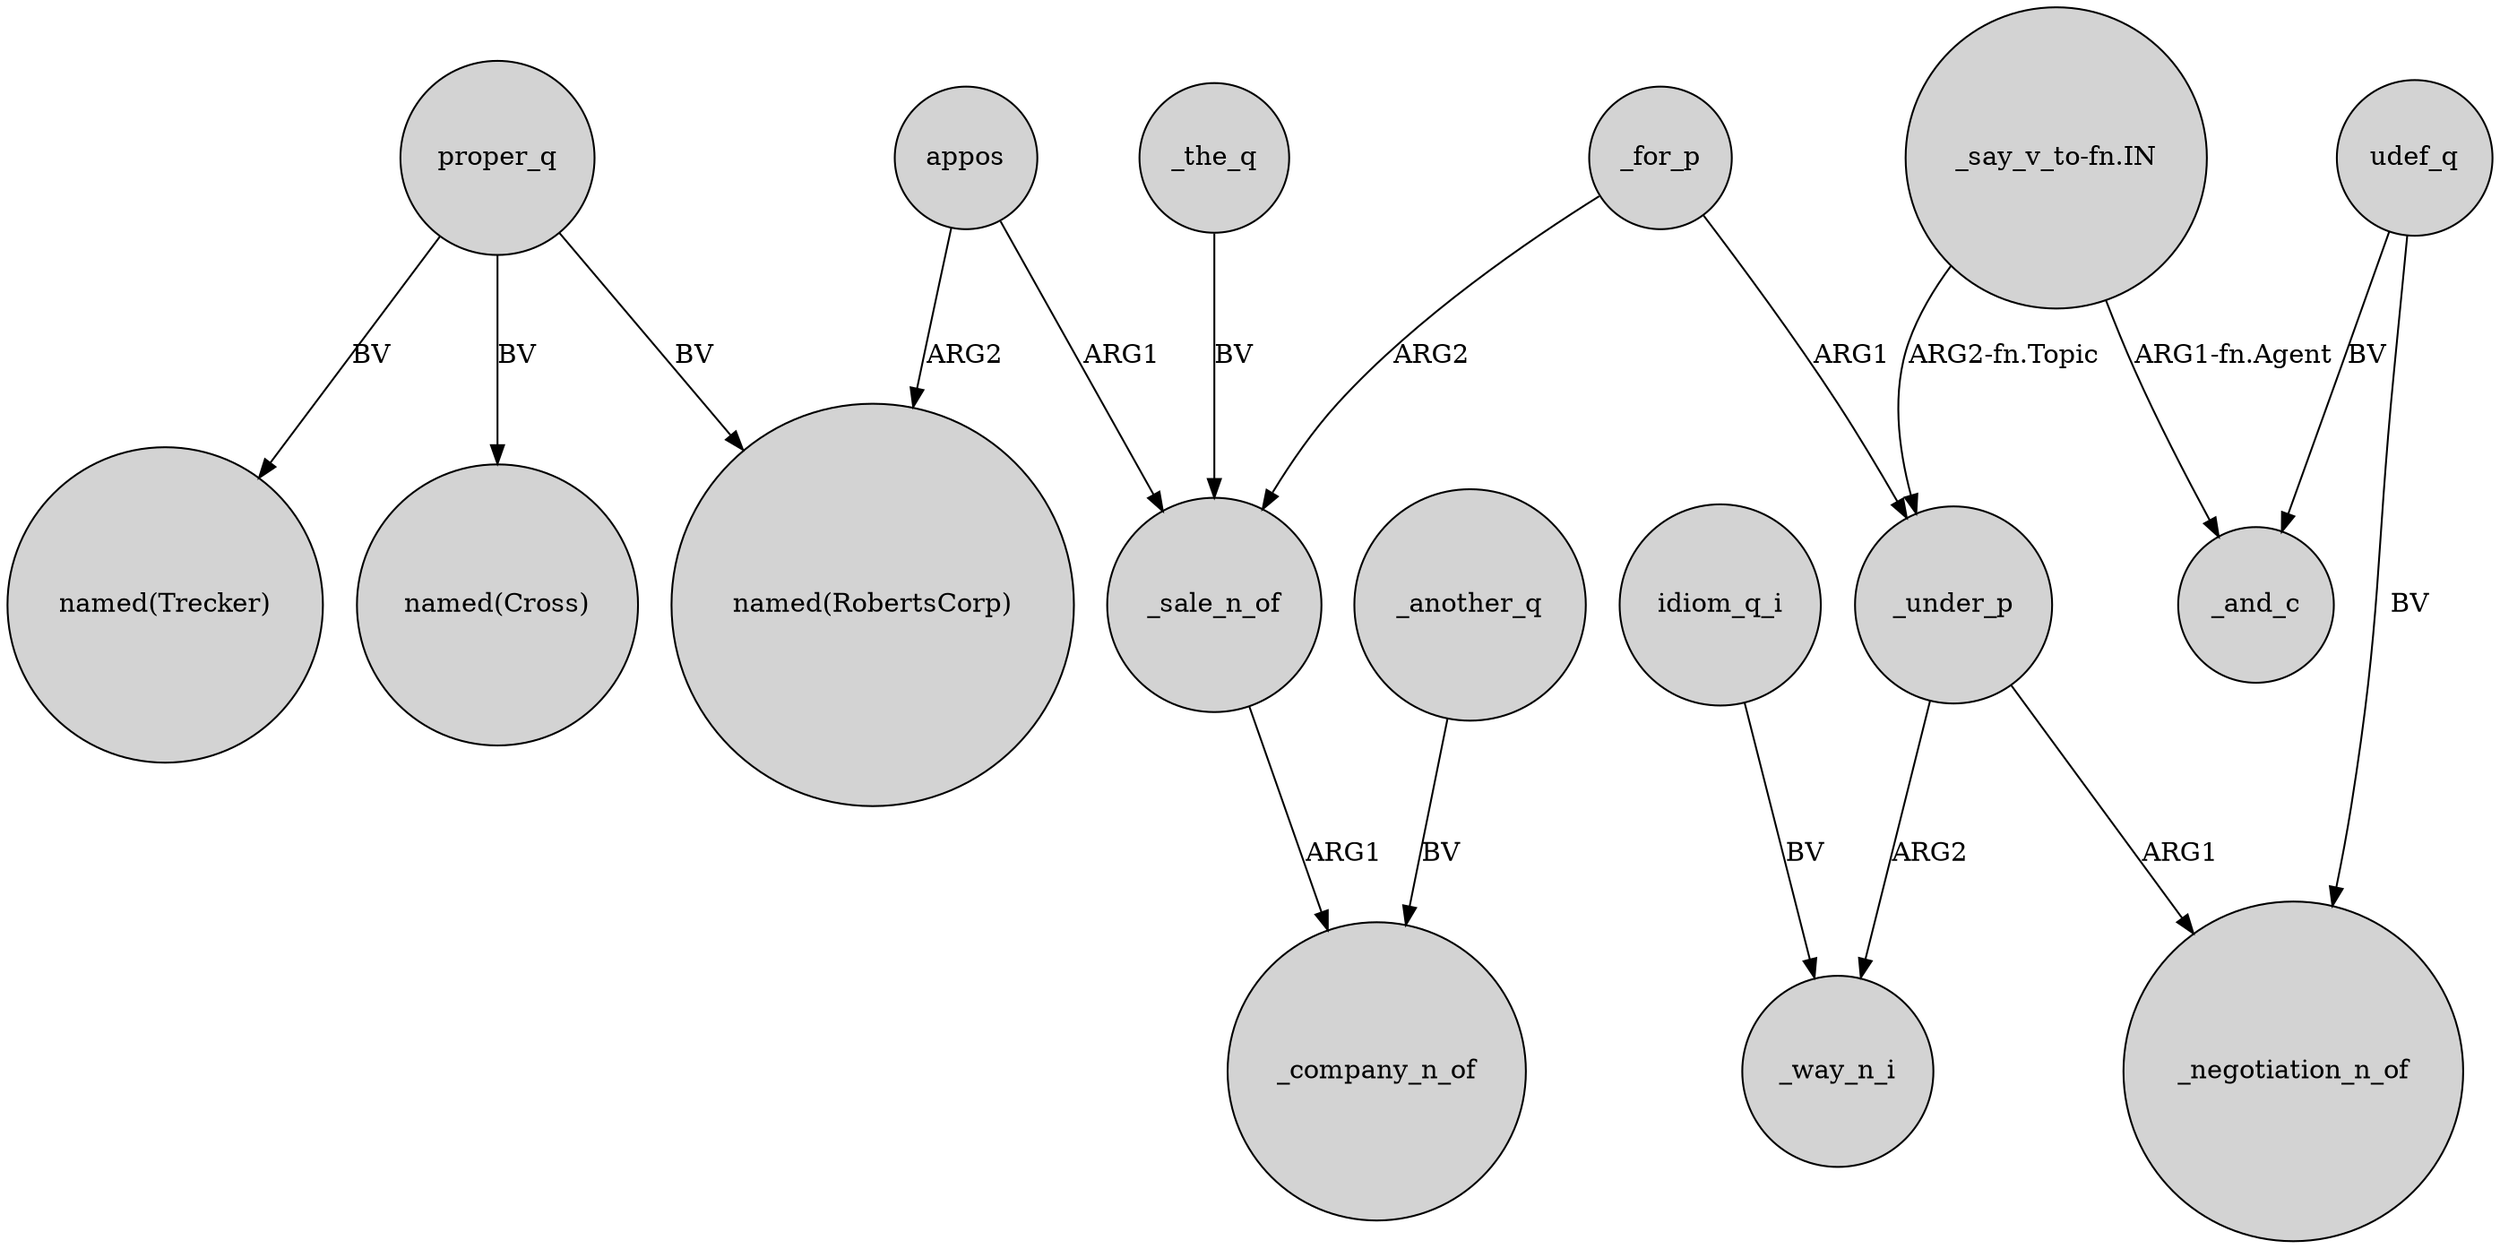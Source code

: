 digraph {
	node [shape=circle style=filled]
	proper_q -> "named(Trecker)" [label=BV]
	udef_q -> _negotiation_n_of [label=BV]
	_under_p -> _way_n_i [label=ARG2]
	proper_q -> "named(Cross)" [label=BV]
	idiom_q_i -> _way_n_i [label=BV]
	appos -> _sale_n_of [label=ARG1]
	_the_q -> _sale_n_of [label=BV]
	_sale_n_of -> _company_n_of [label=ARG1]
	"_say_v_to-fn.IN" -> _under_p [label="ARG2-fn.Topic"]
	appos -> "named(RobertsCorp)" [label=ARG2]
	"_say_v_to-fn.IN" -> _and_c [label="ARG1-fn.Agent"]
	_for_p -> _under_p [label=ARG1]
	proper_q -> "named(RobertsCorp)" [label=BV]
	udef_q -> _and_c [label=BV]
	_another_q -> _company_n_of [label=BV]
	_under_p -> _negotiation_n_of [label=ARG1]
	_for_p -> _sale_n_of [label=ARG2]
}

